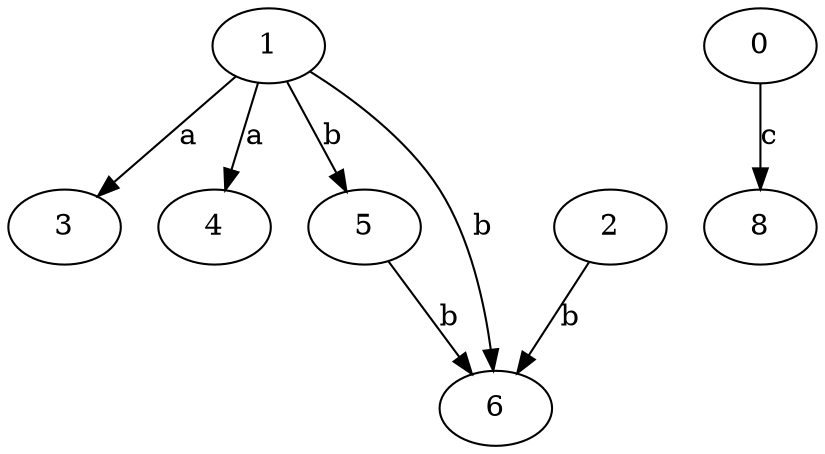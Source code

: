 strict digraph  {
3;
0;
4;
5;
6;
1;
2;
8;
0 -> 8  [label=c];
5 -> 6  [label=b];
1 -> 3  [label=a];
1 -> 4  [label=a];
1 -> 5  [label=b];
1 -> 6  [label=b];
2 -> 6  [label=b];
}
